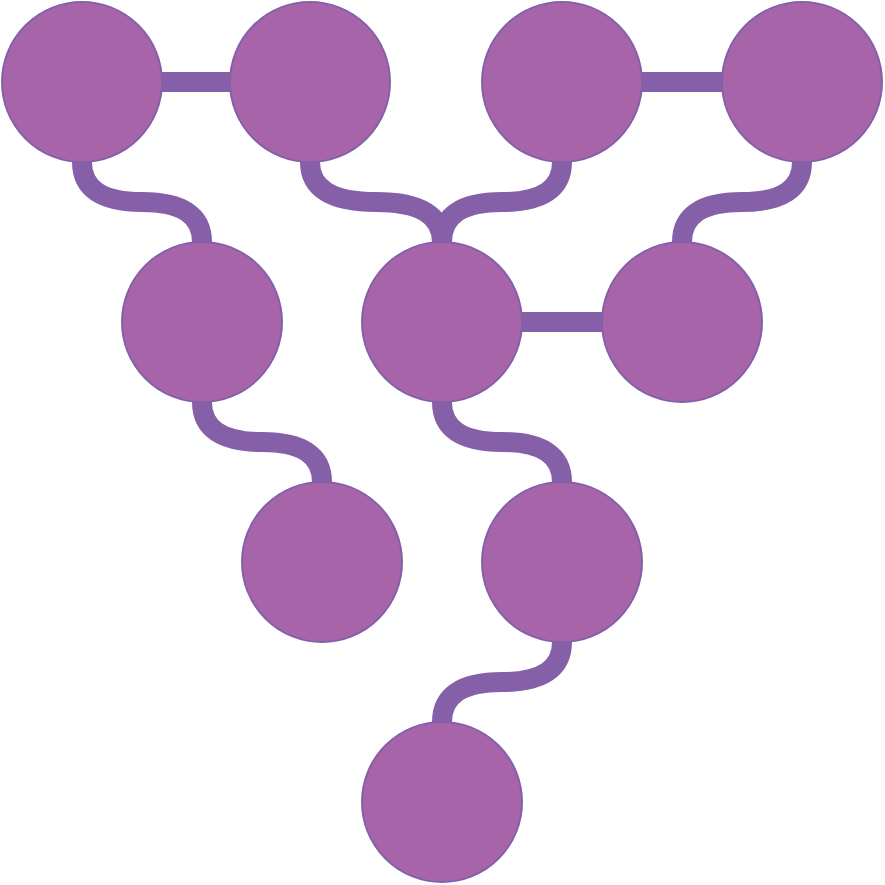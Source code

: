 <mxfile version="19.0.3" type="device"><diagram id="unynzoHRrsK03XkalqmR" name="Pagina-1"><mxGraphModel dx="2458" dy="1982" grid="1" gridSize="10" guides="1" tooltips="1" connect="1" arrows="1" fold="1" page="1" pageScale="1" pageWidth="827" pageHeight="1169" math="0" shadow="0"><root><mxCell id="0"/><mxCell id="1" parent="0"/><mxCell id="Qns6tQ9k8Q2PUxztvWBX-6" value="" style="ellipse;whiteSpace=wrap;html=1;fillColor=#a864a8;strokeColor=#8560a8;" parent="1" vertex="1"><mxGeometry x="220" y="400" width="80" height="80" as="geometry"/></mxCell><mxCell id="Qns6tQ9k8Q2PUxztvWBX-7" value="" style="ellipse;whiteSpace=wrap;html=1;fillColor=#a864a8;strokeColor=#8560a8;" parent="1" vertex="1"><mxGeometry x="334" y="400" width="80" height="80" as="geometry"/></mxCell><mxCell id="Qns6tQ9k8Q2PUxztvWBX-8" value="" style="ellipse;whiteSpace=wrap;html=1;fillColor=#a864a8;strokeColor=#8560a8;" parent="1" vertex="1"><mxGeometry x="460" y="400" width="80" height="80" as="geometry"/></mxCell><mxCell id="Qns6tQ9k8Q2PUxztvWBX-9" value="" style="ellipse;whiteSpace=wrap;html=1;fillColor=#a864a8;strokeColor=#8560a8;" parent="1" vertex="1"><mxGeometry x="580" y="400" width="80" height="80" as="geometry"/></mxCell><mxCell id="Qns6tQ9k8Q2PUxztvWBX-10" value="" style="ellipse;whiteSpace=wrap;html=1;fillColor=#a864a8;strokeColor=#8560a8;" parent="1" vertex="1"><mxGeometry x="280" y="520" width="80" height="80" as="geometry"/></mxCell><mxCell id="Qns6tQ9k8Q2PUxztvWBX-11" value="" style="ellipse;whiteSpace=wrap;html=1;fillColor=#a864a8;strokeColor=#8560a8;" parent="1" vertex="1"><mxGeometry x="400" y="520" width="80" height="80" as="geometry"/></mxCell><mxCell id="Qns6tQ9k8Q2PUxztvWBX-12" value="" style="ellipse;whiteSpace=wrap;html=1;fillColor=#a864a8;strokeColor=#8560a8;" parent="1" vertex="1"><mxGeometry x="520" y="520" width="80" height="80" as="geometry"/></mxCell><mxCell id="Qns6tQ9k8Q2PUxztvWBX-13" value="" style="ellipse;whiteSpace=wrap;html=1;fillColor=#a864a8;strokeColor=#8560a8;" parent="1" vertex="1"><mxGeometry x="340" y="640" width="80" height="80" as="geometry"/></mxCell><mxCell id="Qns6tQ9k8Q2PUxztvWBX-14" value="" style="ellipse;whiteSpace=wrap;html=1;fillColor=#a864a8;strokeColor=#8560a8;" parent="1" vertex="1"><mxGeometry x="460" y="640" width="80" height="80" as="geometry"/></mxCell><mxCell id="Qns6tQ9k8Q2PUxztvWBX-15" value="" style="ellipse;whiteSpace=wrap;html=1;fillColor=#a864a8;strokeColor=#8560a8;" parent="1" vertex="1"><mxGeometry x="400" y="760" width="80" height="80" as="geometry"/></mxCell><mxCell id="Qns6tQ9k8Q2PUxztvWBX-27" value="" style="endArrow=none;html=1;rounded=0;curved=1;edgeStyle=orthogonalEdgeStyle;strokeWidth=10;fillColor=#d5e8d4;strokeColor=#8560a8;" parent="1" source="Qns6tQ9k8Q2PUxztvWBX-9" target="Qns6tQ9k8Q2PUxztvWBX-12" edge="1"><mxGeometry width="50" height="50" relative="1" as="geometry"><mxPoint x="690" y="370" as="sourcePoint"/><mxPoint x="630" y="410" as="targetPoint"/><Array as="points"/></mxGeometry></mxCell><mxCell id="Qns6tQ9k8Q2PUxztvWBX-28" value="" style="endArrow=none;html=1;rounded=0;curved=1;edgeStyle=orthogonalEdgeStyle;strokeWidth=10;fillColor=#d5e8d4;strokeColor=#8560a8;" parent="1" source="Qns6tQ9k8Q2PUxztvWBX-8" target="Qns6tQ9k8Q2PUxztvWBX-11" edge="1"><mxGeometry width="50" height="50" relative="1" as="geometry"><mxPoint x="630" y="490" as="sourcePoint"/><mxPoint x="570" y="530" as="targetPoint"/><Array as="points"/></mxGeometry></mxCell><mxCell id="Qns6tQ9k8Q2PUxztvWBX-29" value="" style="endArrow=none;html=1;rounded=0;curved=1;edgeStyle=orthogonalEdgeStyle;strokeWidth=10;fillColor=#d5e8d4;strokeColor=#8560a8;" parent="1" source="Qns6tQ9k8Q2PUxztvWBX-12" target="Qns6tQ9k8Q2PUxztvWBX-11" edge="1"><mxGeometry width="50" height="50" relative="1" as="geometry"><mxPoint x="510" y="490" as="sourcePoint"/><mxPoint x="450" y="530" as="targetPoint"/><Array as="points"/></mxGeometry></mxCell><mxCell id="Qns6tQ9k8Q2PUxztvWBX-30" value="" style="endArrow=none;html=1;rounded=0;curved=1;edgeStyle=orthogonalEdgeStyle;strokeWidth=10;fillColor=#d5e8d4;strokeColor=#8560a8;" parent="1" source="Qns6tQ9k8Q2PUxztvWBX-14" target="Qns6tQ9k8Q2PUxztvWBX-11" edge="1"><mxGeometry width="50" height="50" relative="1" as="geometry"><mxPoint x="530" y="570" as="sourcePoint"/><mxPoint x="490" y="570" as="targetPoint"/><Array as="points"/></mxGeometry></mxCell><mxCell id="Qns6tQ9k8Q2PUxztvWBX-31" value="" style="endArrow=none;html=1;rounded=0;curved=1;edgeStyle=orthogonalEdgeStyle;strokeWidth=10;fillColor=#d5e8d4;strokeColor=#8560a8;" parent="1" source="Qns6tQ9k8Q2PUxztvWBX-14" target="Qns6tQ9k8Q2PUxztvWBX-15" edge="1"><mxGeometry width="50" height="50" relative="1" as="geometry"><mxPoint x="510" y="650" as="sourcePoint"/><mxPoint x="450" y="610" as="targetPoint"/><Array as="points"/></mxGeometry></mxCell><mxCell id="Qns6tQ9k8Q2PUxztvWBX-32" value="" style="endArrow=none;html=1;rounded=0;curved=1;edgeStyle=orthogonalEdgeStyle;strokeWidth=10;fillColor=#d5e8d4;strokeColor=#8560a8;" parent="1" source="Qns6tQ9k8Q2PUxztvWBX-10" target="Qns6tQ9k8Q2PUxztvWBX-6" edge="1"><mxGeometry width="50" height="50" relative="1" as="geometry"><mxPoint x="510" y="730" as="sourcePoint"/><mxPoint x="450" y="770" as="targetPoint"/><Array as="points"/></mxGeometry></mxCell><mxCell id="Qns6tQ9k8Q2PUxztvWBX-35" value="" style="endArrow=none;html=1;rounded=0;curved=1;edgeStyle=orthogonalEdgeStyle;strokeWidth=10;fillColor=#d5e8d4;strokeColor=#8560a8;" parent="1" source="Qns6tQ9k8Q2PUxztvWBX-7" target="Qns6tQ9k8Q2PUxztvWBX-6" edge="1"><mxGeometry width="50" height="50" relative="1" as="geometry"><mxPoint x="330" y="530" as="sourcePoint"/><mxPoint x="270" y="490" as="targetPoint"/><Array as="points"/></mxGeometry></mxCell><mxCell id="Qns6tQ9k8Q2PUxztvWBX-42" value="" style="endArrow=none;html=1;rounded=0;curved=1;edgeStyle=orthogonalEdgeStyle;strokeWidth=10;fillColor=#d5e8d4;strokeColor=#8560a8;" parent="1" source="Qns6tQ9k8Q2PUxztvWBX-11" target="Qns6tQ9k8Q2PUxztvWBX-7" edge="1"><mxGeometry width="50" height="50" relative="1" as="geometry"><mxPoint x="330" y="530" as="sourcePoint"/><mxPoint x="270" y="490" as="targetPoint"/><Array as="points"/></mxGeometry></mxCell><mxCell id="Qns6tQ9k8Q2PUxztvWBX-43" value="" style="endArrow=none;html=1;rounded=0;curved=1;edgeStyle=orthogonalEdgeStyle;strokeWidth=10;fillColor=#d5e8d4;strokeColor=#8560a8;exitX=0.5;exitY=0;exitDx=0;exitDy=0;entryX=0.5;entryY=1;entryDx=0;entryDy=0;" parent="1" source="Qns6tQ9k8Q2PUxztvWBX-13" target="Qns6tQ9k8Q2PUxztvWBX-10" edge="1"><mxGeometry width="50" height="50" relative="1" as="geometry"><mxPoint x="330" y="530" as="sourcePoint"/><mxPoint x="270" y="490" as="targetPoint"/><Array as="points"/></mxGeometry></mxCell><mxCell id="Qns6tQ9k8Q2PUxztvWBX-45" value="" style="endArrow=none;html=1;rounded=0;curved=1;edgeStyle=orthogonalEdgeStyle;strokeWidth=10;fillColor=#d5e8d4;strokeColor=#8560a8;" parent="1" source="Qns6tQ9k8Q2PUxztvWBX-9" target="Qns6tQ9k8Q2PUxztvWBX-8" edge="1"><mxGeometry width="50" height="50" relative="1" as="geometry"><mxPoint x="344" y="450" as="sourcePoint"/><mxPoint x="310" y="450" as="targetPoint"/><Array as="points"/></mxGeometry></mxCell></root></mxGraphModel></diagram></mxfile>